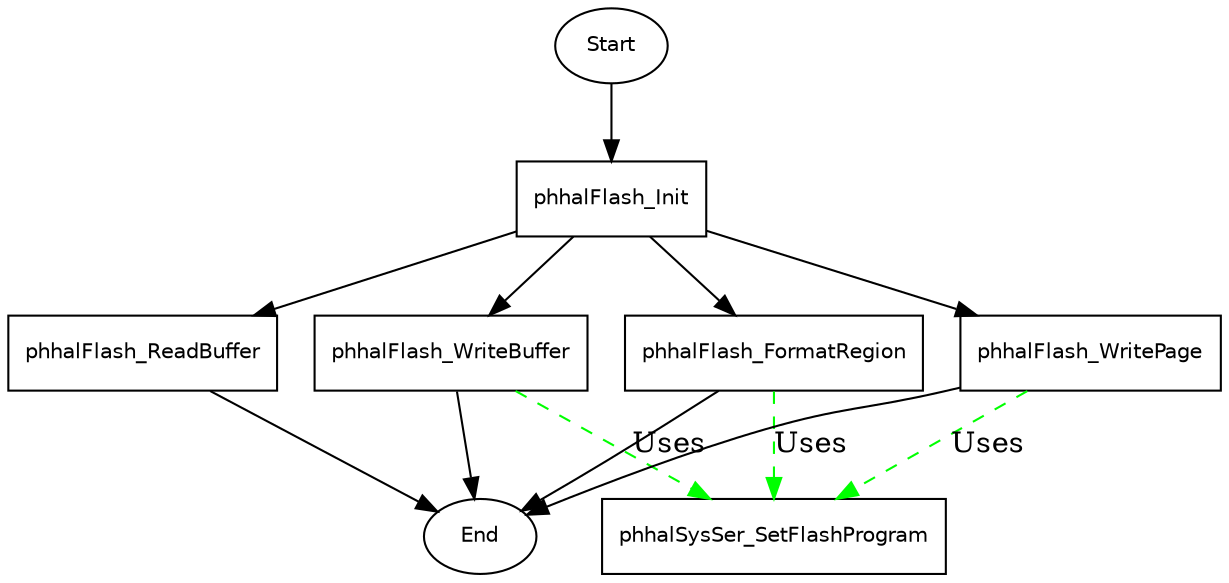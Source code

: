 
     digraph "Sample Usage" {
         node [shape=oval, fontname="Helvetica", fontsize=10];
         End;
         Start;

         node [shape=record, fontname="Helvetica", fontsize=10];

     //Nodes
         phhalFlash_FormatRegion [URL ="\ref phhalFlash_FormatRegion"];
         phhalFlash_Init [URL ="\ref phhalFlash_Init"];
         phhalFlash_ReadBuffer [URL ="\ref phhalFlash_ReadBuffer"];
         phhalFlash_WriteBuffer [URL ="\ref phhalFlash_WriteBuffer"];
         phhalFlash_WritePage [URL ="\ref phhalFlash_WritePage"];

         phhalSysSer_SetFlashProgram  [URL = "\ref phhalSysSer_SetFlashProgram"];

     //Logical Flow
         Start -> phhalFlash_Init;
         phhalFlash_Init -> phhalFlash_ReadBuffer;
         phhalFlash_Init -> phhalFlash_WriteBuffer;
         phhalFlash_Init -> phhalFlash_WritePage;
         phhalFlash_Init -> phhalFlash_FormatRegion;

         phhalFlash_ReadBuffer -> End;
         phhalFlash_WriteBuffer -> End;
         phhalFlash_WritePage -> End;
         phhalFlash_FormatRegion -> End;

     //optionals
         edge [ style="dashed", color="green" ];
         phhalFlash_WriteBuffer -> phhalSysSer_SetFlashProgram [label = "Uses"];
         phhalFlash_WritePage -> phhalSysSer_SetFlashProgram [label = "Uses"];
         phhalFlash_FormatRegion -> phhalSysSer_SetFlashProgram [label = "Uses"];

     //error/abort cases
         edge [ style="dashed", color="red" ];

     }
